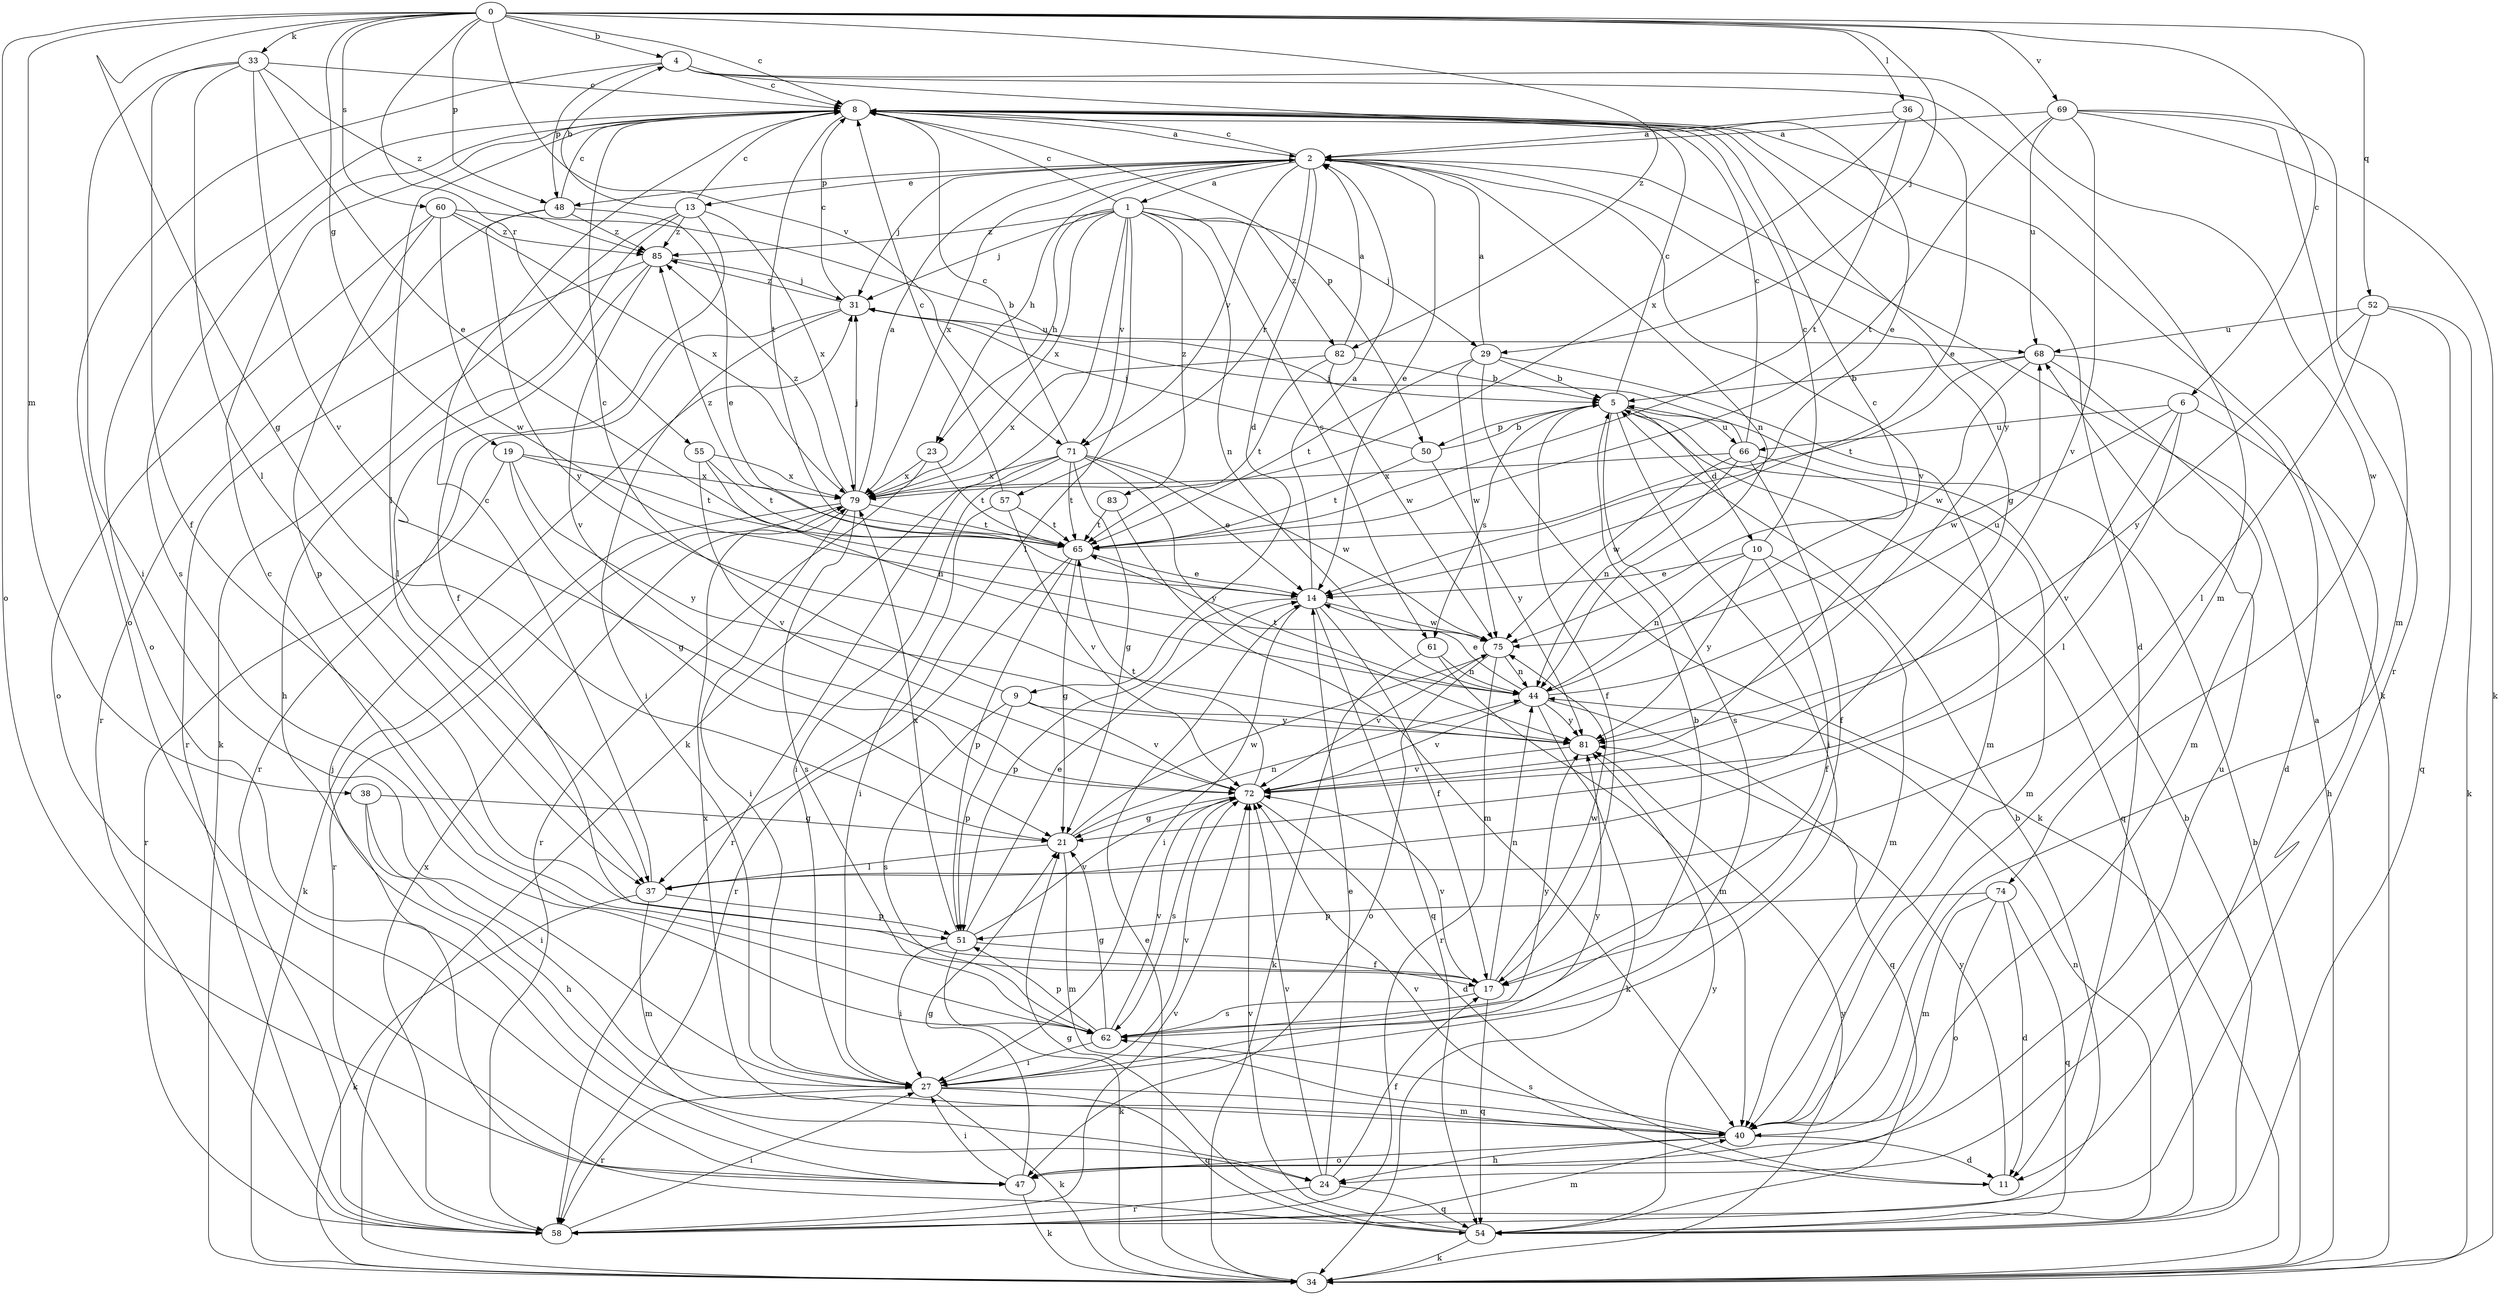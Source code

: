 strict digraph  {
0;
1;
2;
4;
5;
6;
8;
9;
10;
11;
13;
14;
17;
19;
21;
23;
24;
27;
29;
31;
33;
34;
36;
37;
38;
40;
44;
47;
48;
50;
51;
52;
54;
55;
57;
58;
60;
61;
62;
65;
66;
68;
69;
71;
72;
74;
75;
79;
81;
82;
83;
85;
0 -> 4  [label=b];
0 -> 6  [label=c];
0 -> 8  [label=c];
0 -> 19  [label=g];
0 -> 21  [label=g];
0 -> 29  [label=j];
0 -> 33  [label=k];
0 -> 36  [label=l];
0 -> 38  [label=m];
0 -> 47  [label=o];
0 -> 48  [label=p];
0 -> 52  [label=q];
0 -> 55  [label=r];
0 -> 60  [label=s];
0 -> 69  [label=v];
0 -> 71  [label=v];
0 -> 82  [label=z];
1 -> 8  [label=c];
1 -> 23  [label=h];
1 -> 29  [label=j];
1 -> 31  [label=j];
1 -> 34  [label=k];
1 -> 37  [label=l];
1 -> 44  [label=n];
1 -> 61  [label=s];
1 -> 71  [label=v];
1 -> 79  [label=x];
1 -> 82  [label=z];
1 -> 83  [label=z];
1 -> 85  [label=z];
2 -> 1  [label=a];
2 -> 8  [label=c];
2 -> 9  [label=d];
2 -> 13  [label=e];
2 -> 14  [label=e];
2 -> 21  [label=g];
2 -> 23  [label=h];
2 -> 31  [label=j];
2 -> 44  [label=n];
2 -> 48  [label=p];
2 -> 57  [label=r];
2 -> 71  [label=v];
2 -> 72  [label=v];
2 -> 79  [label=x];
4 -> 8  [label=c];
4 -> 14  [label=e];
4 -> 40  [label=m];
4 -> 47  [label=o];
4 -> 48  [label=p];
4 -> 74  [label=w];
5 -> 8  [label=c];
5 -> 10  [label=d];
5 -> 17  [label=f];
5 -> 27  [label=i];
5 -> 50  [label=p];
5 -> 54  [label=q];
5 -> 61  [label=s];
5 -> 62  [label=s];
5 -> 66  [label=u];
6 -> 24  [label=h];
6 -> 37  [label=l];
6 -> 66  [label=u];
6 -> 72  [label=v];
6 -> 75  [label=w];
8 -> 2  [label=a];
8 -> 11  [label=d];
8 -> 34  [label=k];
8 -> 37  [label=l];
8 -> 47  [label=o];
8 -> 50  [label=p];
8 -> 62  [label=s];
8 -> 65  [label=t];
8 -> 81  [label=y];
9 -> 8  [label=c];
9 -> 51  [label=p];
9 -> 62  [label=s];
9 -> 72  [label=v];
9 -> 81  [label=y];
10 -> 8  [label=c];
10 -> 14  [label=e];
10 -> 17  [label=f];
10 -> 40  [label=m];
10 -> 44  [label=n];
10 -> 81  [label=y];
11 -> 72  [label=v];
11 -> 81  [label=y];
13 -> 4  [label=b];
13 -> 8  [label=c];
13 -> 17  [label=f];
13 -> 24  [label=h];
13 -> 34  [label=k];
13 -> 79  [label=x];
13 -> 85  [label=z];
14 -> 2  [label=a];
14 -> 17  [label=f];
14 -> 27  [label=i];
14 -> 51  [label=p];
14 -> 54  [label=q];
14 -> 75  [label=w];
17 -> 44  [label=n];
17 -> 54  [label=q];
17 -> 62  [label=s];
17 -> 72  [label=v];
17 -> 75  [label=w];
19 -> 21  [label=g];
19 -> 58  [label=r];
19 -> 65  [label=t];
19 -> 79  [label=x];
19 -> 81  [label=y];
21 -> 37  [label=l];
21 -> 40  [label=m];
21 -> 44  [label=n];
21 -> 75  [label=w];
23 -> 58  [label=r];
23 -> 65  [label=t];
23 -> 79  [label=x];
24 -> 14  [label=e];
24 -> 17  [label=f];
24 -> 54  [label=q];
24 -> 58  [label=r];
24 -> 72  [label=v];
27 -> 34  [label=k];
27 -> 40  [label=m];
27 -> 54  [label=q];
27 -> 58  [label=r];
27 -> 72  [label=v];
27 -> 81  [label=y];
29 -> 2  [label=a];
29 -> 5  [label=b];
29 -> 34  [label=k];
29 -> 40  [label=m];
29 -> 65  [label=t];
29 -> 75  [label=w];
31 -> 8  [label=c];
31 -> 27  [label=i];
31 -> 58  [label=r];
31 -> 68  [label=u];
31 -> 85  [label=z];
33 -> 8  [label=c];
33 -> 14  [label=e];
33 -> 17  [label=f];
33 -> 27  [label=i];
33 -> 37  [label=l];
33 -> 72  [label=v];
33 -> 85  [label=z];
34 -> 2  [label=a];
34 -> 5  [label=b];
34 -> 14  [label=e];
34 -> 81  [label=y];
36 -> 2  [label=a];
36 -> 14  [label=e];
36 -> 65  [label=t];
36 -> 79  [label=x];
37 -> 8  [label=c];
37 -> 34  [label=k];
37 -> 40  [label=m];
37 -> 51  [label=p];
38 -> 21  [label=g];
38 -> 24  [label=h];
38 -> 27  [label=i];
40 -> 11  [label=d];
40 -> 24  [label=h];
40 -> 47  [label=o];
40 -> 62  [label=s];
40 -> 79  [label=x];
44 -> 8  [label=c];
44 -> 14  [label=e];
44 -> 34  [label=k];
44 -> 54  [label=q];
44 -> 65  [label=t];
44 -> 68  [label=u];
44 -> 72  [label=v];
44 -> 81  [label=y];
47 -> 21  [label=g];
47 -> 27  [label=i];
47 -> 34  [label=k];
47 -> 68  [label=u];
48 -> 8  [label=c];
48 -> 14  [label=e];
48 -> 58  [label=r];
48 -> 81  [label=y];
48 -> 85  [label=z];
50 -> 5  [label=b];
50 -> 31  [label=j];
50 -> 65  [label=t];
50 -> 81  [label=y];
51 -> 14  [label=e];
51 -> 17  [label=f];
51 -> 27  [label=i];
51 -> 34  [label=k];
51 -> 72  [label=v];
51 -> 79  [label=x];
52 -> 34  [label=k];
52 -> 37  [label=l];
52 -> 54  [label=q];
52 -> 68  [label=u];
52 -> 81  [label=y];
54 -> 5  [label=b];
54 -> 21  [label=g];
54 -> 31  [label=j];
54 -> 34  [label=k];
54 -> 44  [label=n];
54 -> 72  [label=v];
54 -> 81  [label=y];
55 -> 44  [label=n];
55 -> 65  [label=t];
55 -> 72  [label=v];
55 -> 79  [label=x];
57 -> 8  [label=c];
57 -> 27  [label=i];
57 -> 65  [label=t];
57 -> 72  [label=v];
58 -> 5  [label=b];
58 -> 27  [label=i];
58 -> 40  [label=m];
58 -> 72  [label=v];
58 -> 79  [label=x];
60 -> 5  [label=b];
60 -> 47  [label=o];
60 -> 51  [label=p];
60 -> 75  [label=w];
60 -> 79  [label=x];
60 -> 85  [label=z];
61 -> 34  [label=k];
61 -> 40  [label=m];
61 -> 44  [label=n];
62 -> 5  [label=b];
62 -> 8  [label=c];
62 -> 21  [label=g];
62 -> 27  [label=i];
62 -> 51  [label=p];
62 -> 72  [label=v];
62 -> 81  [label=y];
65 -> 14  [label=e];
65 -> 21  [label=g];
65 -> 51  [label=p];
65 -> 58  [label=r];
65 -> 85  [label=z];
66 -> 8  [label=c];
66 -> 17  [label=f];
66 -> 31  [label=j];
66 -> 40  [label=m];
66 -> 44  [label=n];
66 -> 75  [label=w];
66 -> 79  [label=x];
68 -> 5  [label=b];
68 -> 11  [label=d];
68 -> 40  [label=m];
68 -> 65  [label=t];
68 -> 75  [label=w];
69 -> 2  [label=a];
69 -> 34  [label=k];
69 -> 40  [label=m];
69 -> 58  [label=r];
69 -> 65  [label=t];
69 -> 68  [label=u];
69 -> 72  [label=v];
71 -> 8  [label=c];
71 -> 14  [label=e];
71 -> 21  [label=g];
71 -> 27  [label=i];
71 -> 58  [label=r];
71 -> 65  [label=t];
71 -> 75  [label=w];
71 -> 79  [label=x];
71 -> 81  [label=y];
72 -> 11  [label=d];
72 -> 21  [label=g];
72 -> 62  [label=s];
72 -> 65  [label=t];
74 -> 11  [label=d];
74 -> 40  [label=m];
74 -> 47  [label=o];
74 -> 51  [label=p];
74 -> 54  [label=q];
75 -> 44  [label=n];
75 -> 47  [label=o];
75 -> 58  [label=r];
75 -> 72  [label=v];
79 -> 2  [label=a];
79 -> 27  [label=i];
79 -> 31  [label=j];
79 -> 34  [label=k];
79 -> 58  [label=r];
79 -> 62  [label=s];
79 -> 65  [label=t];
79 -> 85  [label=z];
81 -> 72  [label=v];
82 -> 2  [label=a];
82 -> 5  [label=b];
82 -> 65  [label=t];
82 -> 75  [label=w];
82 -> 79  [label=x];
83 -> 40  [label=m];
83 -> 65  [label=t];
85 -> 31  [label=j];
85 -> 37  [label=l];
85 -> 58  [label=r];
85 -> 72  [label=v];
}
